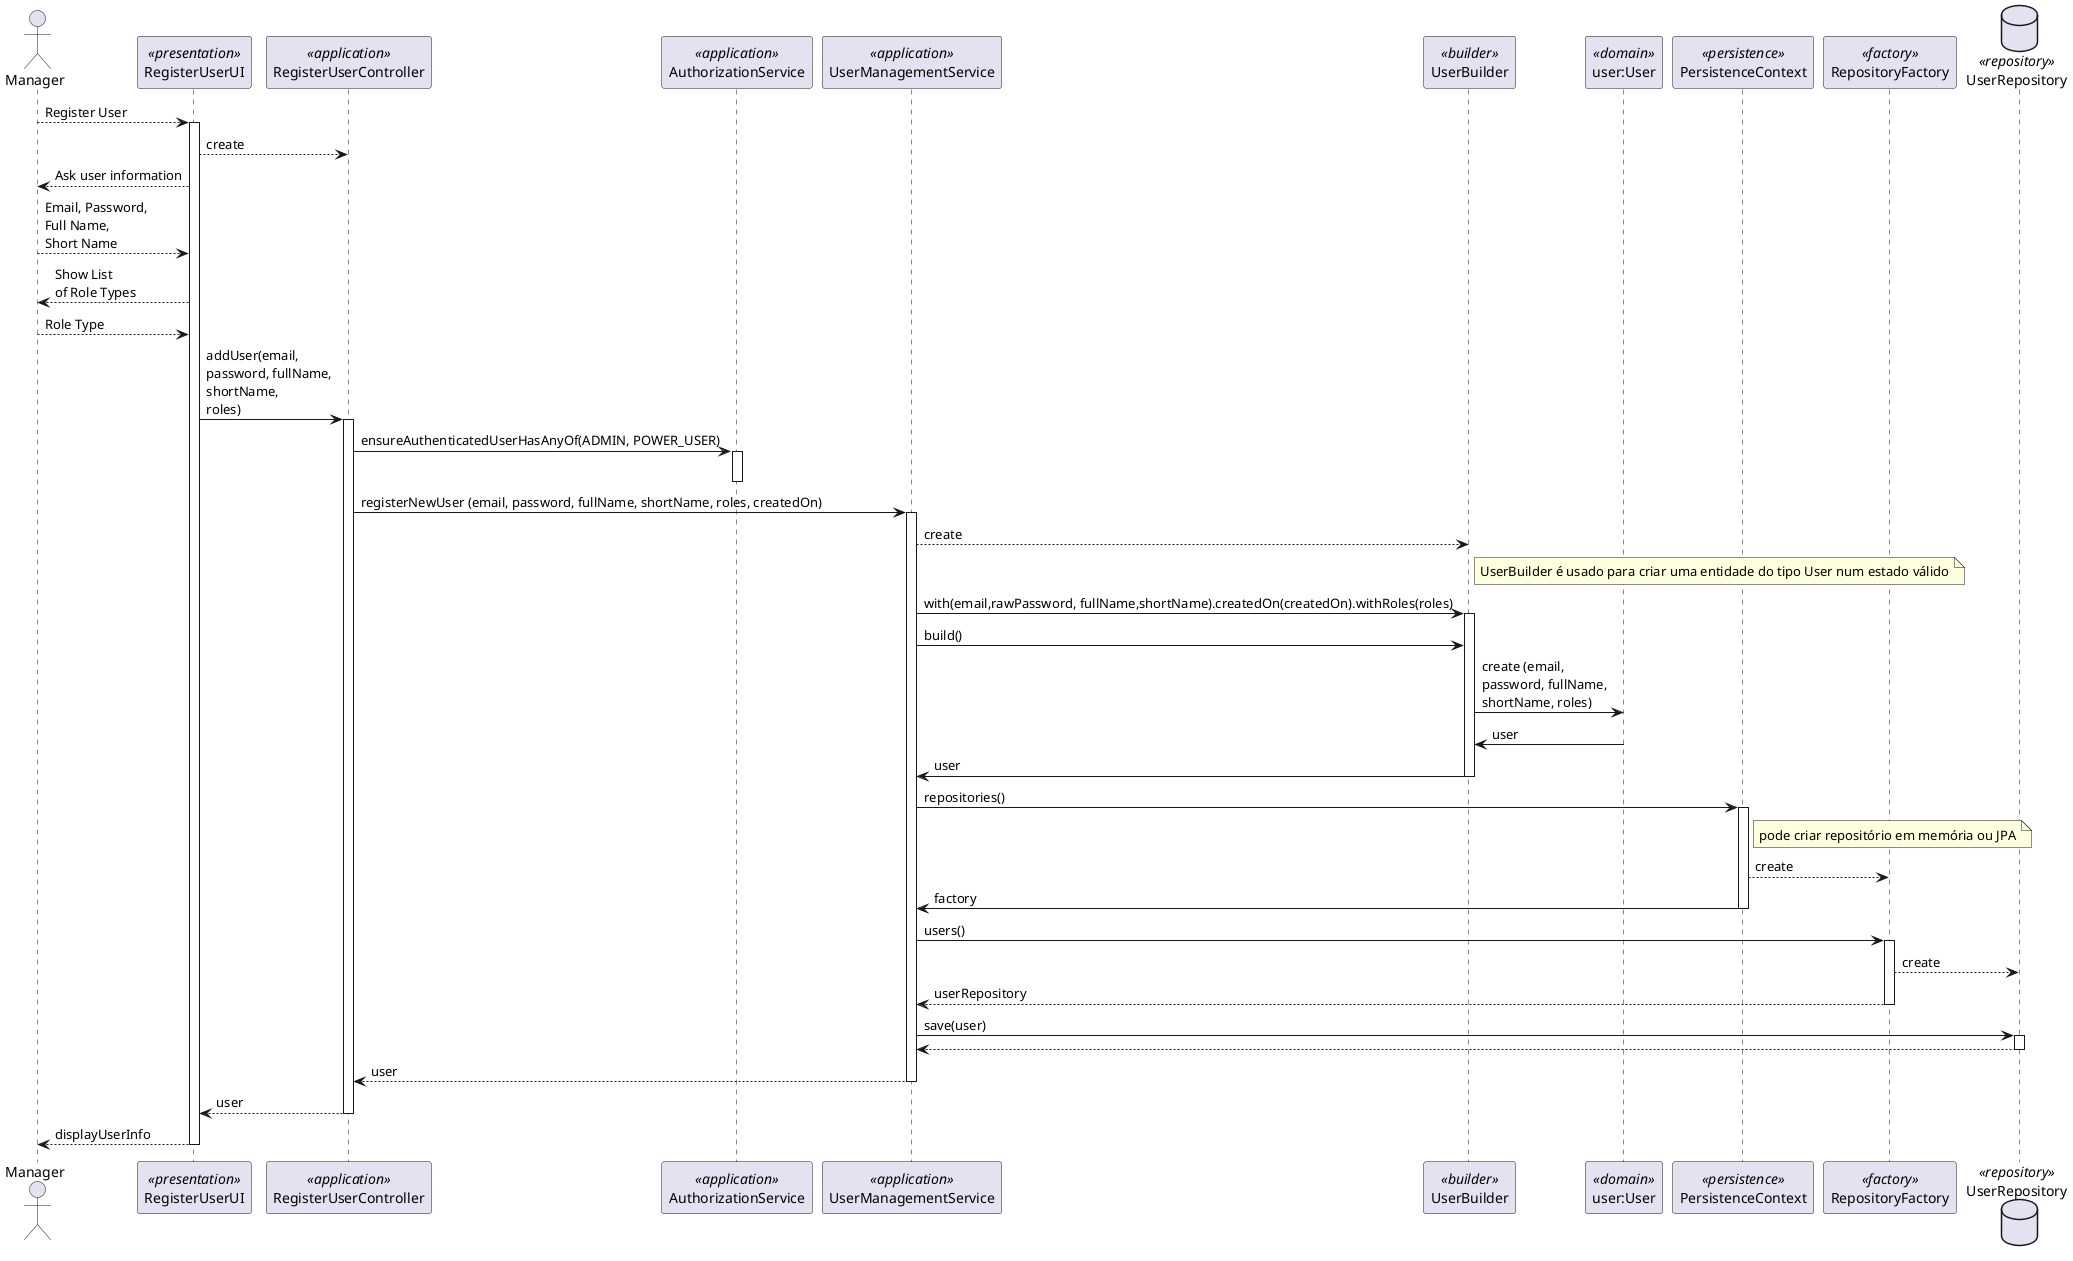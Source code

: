 @startuml
'http://plantuml.com/skinparam.html
skinparam handwritten false
skinparam packageStyle rect
skinparam defaultFontName FG Virgil
skinparam shadowing false

actor Manager as Actor
participant RegisterUserUI as UI <<presentation>>
participant RegisterUserController as Controller <<application>>
participant AuthorizationService  as authz <<application>>
participant UserManagementService as userSvc <<application>>

participant UserBuilder as Builder <<builder>>
participant "user:User" as Domain <<domain>>
participant PersistenceContext as Persistence <<persistence>>
participant RepositoryFactory as Factory <<factory>>
database UserRepository as Repository <<repository>>

Actor --> UI: Register User
activate UI
    UI --> Controller: create
    UI --> Actor: Ask user information
    Actor --> UI: Email, Password,\nFull Name,\nShort Name


        UI --> Actor: Show List\nof Role Types
        Actor --> UI: Role Type

    UI -> Controller: addUser(email, \npassword, fullName,\nshortName, \nroles)
    activate Controller

        Controller -> authz: ensureAuthenticatedUserHasAnyOf(ADMIN, POWER_USER)
        activate authz
        deactivate authz
        Controller -> userSvc : registerNewUser (email, password, fullName, shortName, roles, createdOn)
        activate userSvc


        userSvc --> Builder: create


         note right of Builder:UserBuilder é usado para criar uma entidade do tipo User num estado válido

        userSvc -> Builder:with(email,rawPassword, fullName,shortName).createdOn(createdOn).withRoles(roles)
        activate Builder
        userSvc -> Builder:build()

            Builder -> Domain: create (email,\npassword, fullName,\nshortName, roles)
            Domain->Builder: user
            Builder -> userSvc:user
        deactivate Builder
          userSvc -> Persistence: repositories()



        activate Persistence
            note right of Persistence: pode criar repositório em memória ou JPA
            Persistence --> Factory: create
            Persistence -> userSvc: factory
        deactivate Persistence

        userSvc -> Factory: users()
        activate Factory
            Factory --> Repository: create
            Factory --> userSvc: userRepository

        deactivate Factory

        userSvc->Repository:save(user)
         activate Repository



         Repository --> userSvc
         deactivate Repository
         userSvc --> Controller : user
         deactivate userSvc
        Controller-->UI: user
    deactivate Controller

        UI-->Actor: displayUserInfo
deactivate UI
@enduml